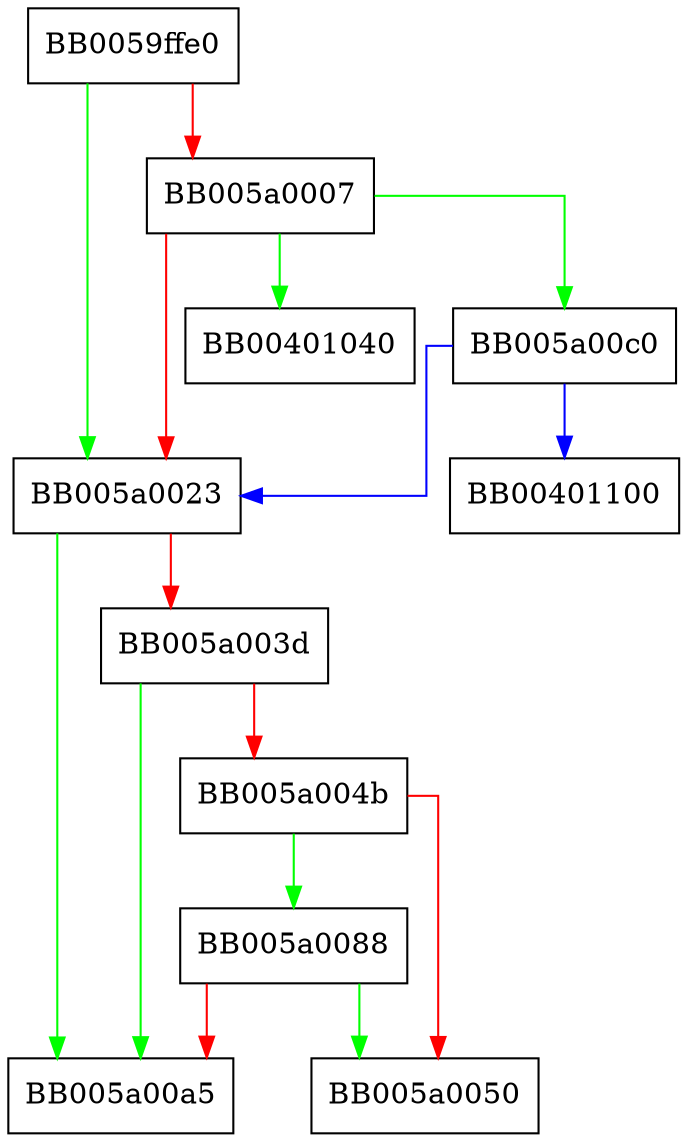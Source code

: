 digraph put_encoder_in_store {
  node [shape="box"];
  graph [splines=ortho];
  BB0059ffe0 -> BB005a0023 [color="green"];
  BB0059ffe0 -> BB005a0007 [color="red"];
  BB005a0007 -> BB00401040 [color="green"];
  BB005a0007 -> BB005a00c0 [color="green"];
  BB005a0007 -> BB005a0023 [color="red"];
  BB005a0023 -> BB005a00a5 [color="green"];
  BB005a0023 -> BB005a003d [color="red"];
  BB005a003d -> BB005a00a5 [color="green"];
  BB005a003d -> BB005a004b [color="red"];
  BB005a004b -> BB005a0088 [color="green"];
  BB005a004b -> BB005a0050 [color="red"];
  BB005a0088 -> BB005a0050 [color="green"];
  BB005a0088 -> BB005a00a5 [color="red"];
  BB005a00c0 -> BB00401100 [color="blue"];
  BB005a00c0 -> BB005a0023 [color="blue"];
}